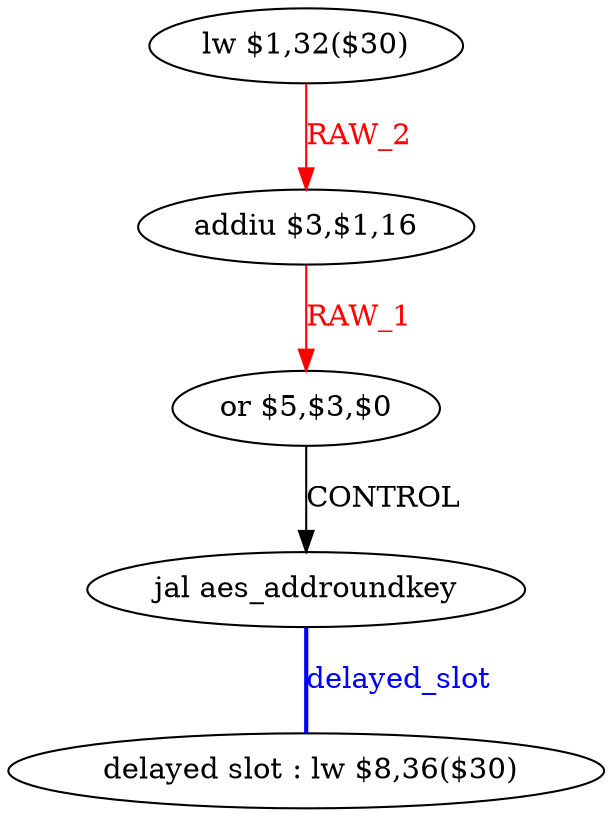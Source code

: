 digraph G1 {
node [shape = ellipse];
i4 [label = " delayed slot : lw $8,36($30)"] ;
i3 ->  i4 [style = bold, dir= none, fontcolor = blue, color = blue, label= "delayed_slot"];
i3 [label = "jal aes_addroundkey"] ;
i0 [label = "lw $1,32($30)"] ;
i0 ->  i1 [color = red, fontcolor = red, label= "RAW_2"];
i1 [label = "addiu $3,$1,16"] ;
i1 ->  i2 [color = red, fontcolor = red, label= "RAW_1"];
i2 [label = "or $5,$3,$0"] ;
i2 ->  i3 [label= "CONTROL"];
}
